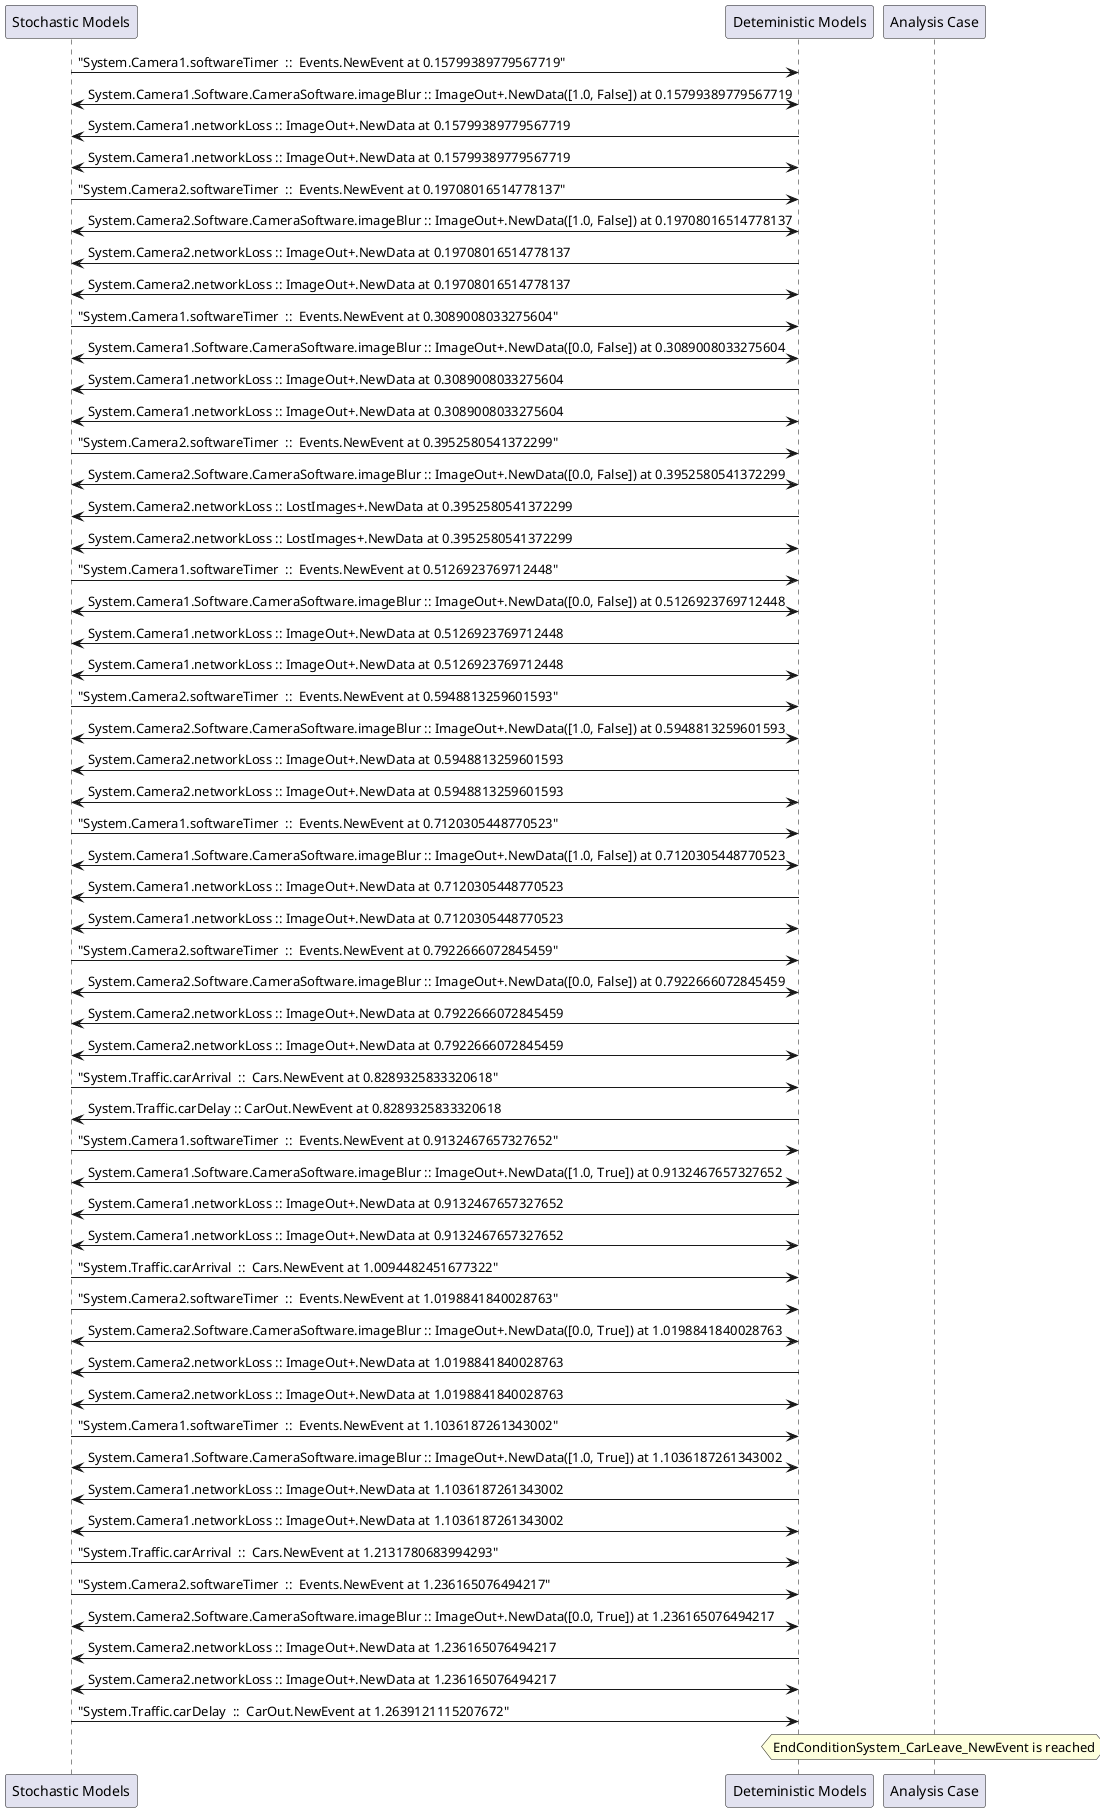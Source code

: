 
	@startuml
	participant "Stochastic Models" as stochmodel
	participant "Deteministic Models" as detmodel
	participant "Analysis Case" as analysis
	{15544_stop} stochmodel -> detmodel : "System.Camera1.softwareTimer  ::  Events.NewEvent at 0.15799389779567719"
detmodel <-> stochmodel : System.Camera1.Software.CameraSoftware.imageBlur :: ImageOut+.NewData([1.0, False]) at 0.15799389779567719
detmodel -> stochmodel : System.Camera1.networkLoss :: ImageOut+.NewData at 0.15799389779567719
detmodel <-> stochmodel : System.Camera1.networkLoss :: ImageOut+.NewData at 0.15799389779567719
{15560_stop} stochmodel -> detmodel : "System.Camera2.softwareTimer  ::  Events.NewEvent at 0.19708016514778137"
detmodel <-> stochmodel : System.Camera2.Software.CameraSoftware.imageBlur :: ImageOut+.NewData([1.0, False]) at 0.19708016514778137
detmodel -> stochmodel : System.Camera2.networkLoss :: ImageOut+.NewData at 0.19708016514778137
detmodel <-> stochmodel : System.Camera2.networkLoss :: ImageOut+.NewData at 0.19708016514778137
{15545_stop} stochmodel -> detmodel : "System.Camera1.softwareTimer  ::  Events.NewEvent at 0.3089008033275604"
detmodel <-> stochmodel : System.Camera1.Software.CameraSoftware.imageBlur :: ImageOut+.NewData([0.0, False]) at 0.3089008033275604
detmodel -> stochmodel : System.Camera1.networkLoss :: ImageOut+.NewData at 0.3089008033275604
detmodel <-> stochmodel : System.Camera1.networkLoss :: ImageOut+.NewData at 0.3089008033275604
{15561_stop} stochmodel -> detmodel : "System.Camera2.softwareTimer  ::  Events.NewEvent at 0.3952580541372299"
detmodel <-> stochmodel : System.Camera2.Software.CameraSoftware.imageBlur :: ImageOut+.NewData([0.0, False]) at 0.3952580541372299
detmodel -> stochmodel : System.Camera2.networkLoss :: LostImages+.NewData at 0.3952580541372299
detmodel <-> stochmodel : System.Camera2.networkLoss :: LostImages+.NewData at 0.3952580541372299
{15546_stop} stochmodel -> detmodel : "System.Camera1.softwareTimer  ::  Events.NewEvent at 0.5126923769712448"
detmodel <-> stochmodel : System.Camera1.Software.CameraSoftware.imageBlur :: ImageOut+.NewData([0.0, False]) at 0.5126923769712448
detmodel -> stochmodel : System.Camera1.networkLoss :: ImageOut+.NewData at 0.5126923769712448
detmodel <-> stochmodel : System.Camera1.networkLoss :: ImageOut+.NewData at 0.5126923769712448
{15562_stop} stochmodel -> detmodel : "System.Camera2.softwareTimer  ::  Events.NewEvent at 0.5948813259601593"
detmodel <-> stochmodel : System.Camera2.Software.CameraSoftware.imageBlur :: ImageOut+.NewData([1.0, False]) at 0.5948813259601593
detmodel -> stochmodel : System.Camera2.networkLoss :: ImageOut+.NewData at 0.5948813259601593
detmodel <-> stochmodel : System.Camera2.networkLoss :: ImageOut+.NewData at 0.5948813259601593
{15547_stop} stochmodel -> detmodel : "System.Camera1.softwareTimer  ::  Events.NewEvent at 0.7120305448770523"
detmodel <-> stochmodel : System.Camera1.Software.CameraSoftware.imageBlur :: ImageOut+.NewData([1.0, False]) at 0.7120305448770523
detmodel -> stochmodel : System.Camera1.networkLoss :: ImageOut+.NewData at 0.7120305448770523
detmodel <-> stochmodel : System.Camera1.networkLoss :: ImageOut+.NewData at 0.7120305448770523
{15563_stop} stochmodel -> detmodel : "System.Camera2.softwareTimer  ::  Events.NewEvent at 0.7922666072845459"
detmodel <-> stochmodel : System.Camera2.Software.CameraSoftware.imageBlur :: ImageOut+.NewData([0.0, False]) at 0.7922666072845459
detmodel -> stochmodel : System.Camera2.networkLoss :: ImageOut+.NewData at 0.7922666072845459
detmodel <-> stochmodel : System.Camera2.networkLoss :: ImageOut+.NewData at 0.7922666072845459
{15575_stop} stochmodel -> detmodel : "System.Traffic.carArrival  ::  Cars.NewEvent at 0.8289325833320618"
{15584_start} detmodel -> stochmodel : System.Traffic.carDelay :: CarOut.NewEvent at 0.8289325833320618
{15548_stop} stochmodel -> detmodel : "System.Camera1.softwareTimer  ::  Events.NewEvent at 0.9132467657327652"
detmodel <-> stochmodel : System.Camera1.Software.CameraSoftware.imageBlur :: ImageOut+.NewData([1.0, True]) at 0.9132467657327652
detmodel -> stochmodel : System.Camera1.networkLoss :: ImageOut+.NewData at 0.9132467657327652
detmodel <-> stochmodel : System.Camera1.networkLoss :: ImageOut+.NewData at 0.9132467657327652
{15576_stop} stochmodel -> detmodel : "System.Traffic.carArrival  ::  Cars.NewEvent at 1.0094482451677322"
{15564_stop} stochmodel -> detmodel : "System.Camera2.softwareTimer  ::  Events.NewEvent at 1.0198841840028763"
detmodel <-> stochmodel : System.Camera2.Software.CameraSoftware.imageBlur :: ImageOut+.NewData([0.0, True]) at 1.0198841840028763
detmodel -> stochmodel : System.Camera2.networkLoss :: ImageOut+.NewData at 1.0198841840028763
detmodel <-> stochmodel : System.Camera2.networkLoss :: ImageOut+.NewData at 1.0198841840028763
{15549_stop} stochmodel -> detmodel : "System.Camera1.softwareTimer  ::  Events.NewEvent at 1.1036187261343002"
detmodel <-> stochmodel : System.Camera1.Software.CameraSoftware.imageBlur :: ImageOut+.NewData([1.0, True]) at 1.1036187261343002
detmodel -> stochmodel : System.Camera1.networkLoss :: ImageOut+.NewData at 1.1036187261343002
detmodel <-> stochmodel : System.Camera1.networkLoss :: ImageOut+.NewData at 1.1036187261343002
{15577_stop} stochmodel -> detmodel : "System.Traffic.carArrival  ::  Cars.NewEvent at 1.2131780683994293"
{15565_stop} stochmodel -> detmodel : "System.Camera2.softwareTimer  ::  Events.NewEvent at 1.236165076494217"
detmodel <-> stochmodel : System.Camera2.Software.CameraSoftware.imageBlur :: ImageOut+.NewData([0.0, True]) at 1.236165076494217
detmodel -> stochmodel : System.Camera2.networkLoss :: ImageOut+.NewData at 1.236165076494217
detmodel <-> stochmodel : System.Camera2.networkLoss :: ImageOut+.NewData at 1.236165076494217
{15584_stop} stochmodel -> detmodel : "System.Traffic.carDelay  ::  CarOut.NewEvent at 1.2639121115207672"
{15584_start} <-> {15584_stop} : delay
hnote over analysis 
EndConditionSystem_CarLeave_NewEvent is reached
endnote
@enduml